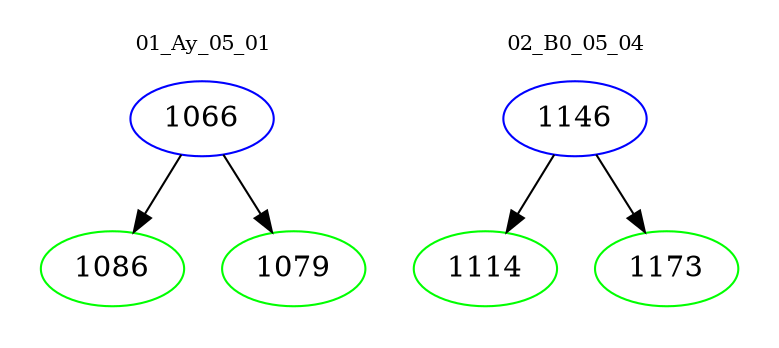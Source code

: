 digraph{
subgraph cluster_0 {
color = white
label = "01_Ay_05_01";
fontsize=10;
T0_1066 [label="1066", color="blue"]
T0_1066 -> T0_1086 [color="black"]
T0_1086 [label="1086", color="green"]
T0_1066 -> T0_1079 [color="black"]
T0_1079 [label="1079", color="green"]
}
subgraph cluster_1 {
color = white
label = "02_B0_05_04";
fontsize=10;
T1_1146 [label="1146", color="blue"]
T1_1146 -> T1_1114 [color="black"]
T1_1114 [label="1114", color="green"]
T1_1146 -> T1_1173 [color="black"]
T1_1173 [label="1173", color="green"]
}
}
